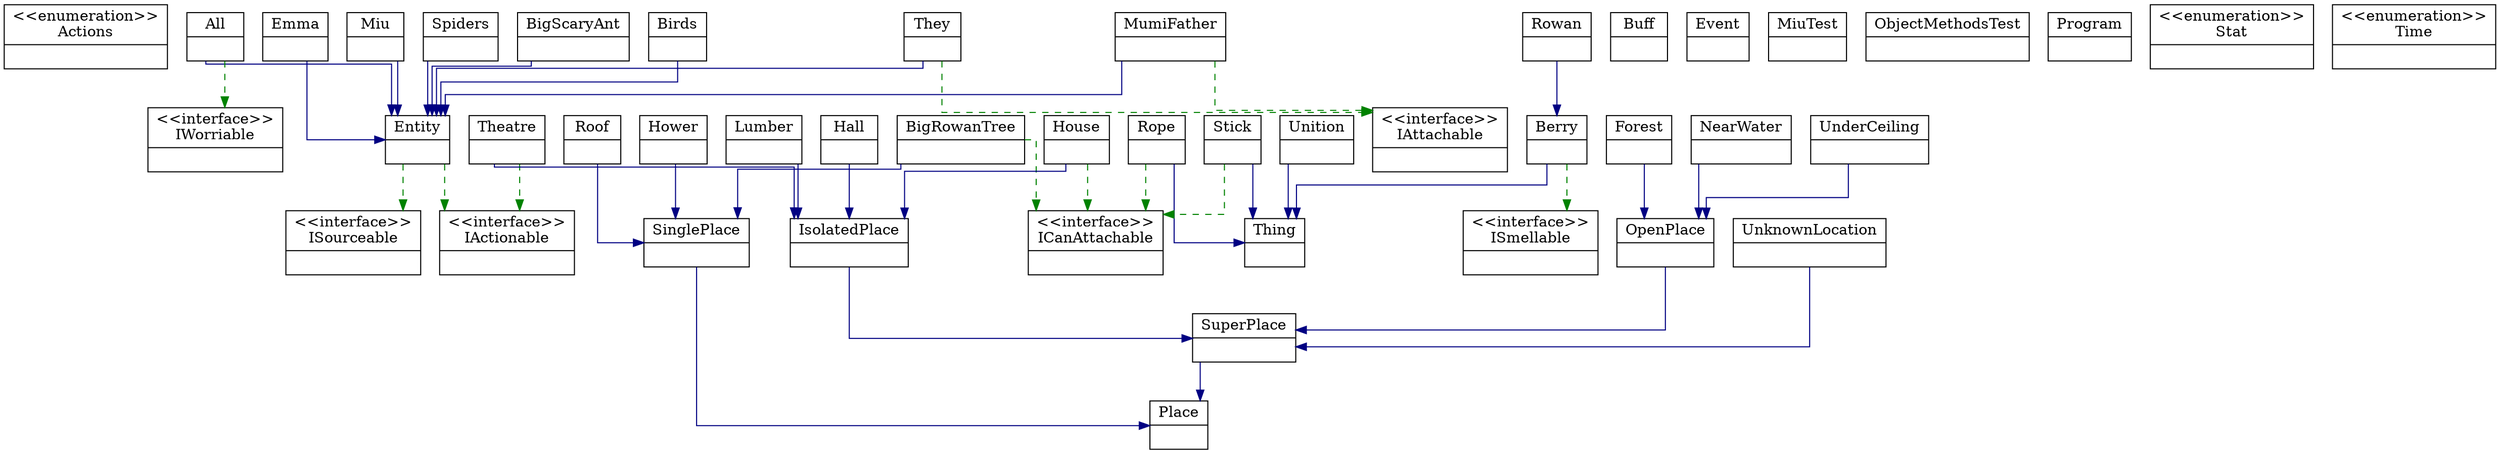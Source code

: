 digraph "src" {

splines  = ortho;
fontname = "Inconsolata";

node [colorscheme = ylgnbu4];
edge [colorscheme = dark28, dir = both];

Actions           [shape = record, label = "{ \<\<enumeration\>\>\nActions |  }"];
All               [shape = record, label = "{ All |  }"];
Berry             [shape = record, label = "{ Berry |  }"];
BigRowanTree      [shape = record, label = "{ BigRowanTree |  }"];
BigScaryAnt       [shape = record, label = "{ BigScaryAnt |  }"];
Birds             [shape = record, label = "{ Birds |  }"];
Buff              [shape = record, label = "{ Buff |  }"];
Emma              [shape = record, label = "{ Emma |  }"];
Entity            [shape = record, label = "{ Entity |  }"];
Event             [shape = record, label = "{ Event |  }"];
Forest            [shape = record, label = "{ Forest |  }"];
Hall              [shape = record, label = "{ Hall |  }"];
House             [shape = record, label = "{ House |  }"];
Hower             [shape = record, label = "{ Hower |  }"];
IActionable       [shape = record, label = "{ \<\<interface\>\>\nIActionable |  }"];
IAttachable       [shape = record, label = "{ \<\<interface\>\>\nIAttachable |  }"];
ICanAttachable    [shape = record, label = "{ \<\<interface\>\>\nICanAttachable |  }"];
ISmellable        [shape = record, label = "{ \<\<interface\>\>\nISmellable |  }"];
ISourceable       [shape = record, label = "{ \<\<interface\>\>\nISourceable |  }"];
IWorriable        [shape = record, label = "{ \<\<interface\>\>\nIWorriable |  }"];
IsolatedPlace     [shape = record, label = "{ IsolatedPlace |  }"];
Lumber            [shape = record, label = "{ Lumber |  }"];
Miu               [shape = record, label = "{ Miu |  }"];
MiuTest           [shape = record, label = "{ MiuTest |  }"];
MumiFather        [shape = record, label = "{ MumiFather |  }"];
NearWater         [shape = record, label = "{ NearWater |  }"];
ObjectMethodsTest [shape = record, label = "{ ObjectMethodsTest |  }"];
OpenPlace         [shape = record, label = "{ OpenPlace |  }"];
Place             [shape = record, label = "{ Place |  }"];
Program           [shape = record, label = "{ Program |  }"];
Roof              [shape = record, label = "{ Roof |  }"];
Rope              [shape = record, label = "{ Rope |  }"];
Rowan             [shape = record, label = "{ Rowan |  }"];
SinglePlace       [shape = record, label = "{ SinglePlace |  }"];
Spiders           [shape = record, label = "{ Spiders |  }"];
Stat              [shape = record, label = "{ \<\<enumeration\>\>\nStat |  }"];
Stick             [shape = record, label = "{ Stick |  }"];
SuperPlace        [shape = record, label = "{ SuperPlace |  }"];
Theatre           [shape = record, label = "{ Theatre |  }"];
They              [shape = record, label = "{ They |  }"];
Thing             [shape = record, label = "{ Thing |  }"];
Time              [shape = record, label = "{ \<\<enumeration\>\>\nTime |  }"];
UnderCeiling      [shape = record, label = "{ UnderCeiling |  }"];
Unition           [shape = record, label = "{ Unition |  }"];
UnknownLocation   [shape = record, label = "{ UnknownLocation |  }"];

All               -> Entity            [color = "#000082", style = solid , arrowtail = none    , arrowhead = normal  , taillabel = "", label = "", headlabel = ""];
All               -> IWorriable        [color = "#008200", style = dashed, arrowtail = none    , arrowhead = normal  , taillabel = "", label = "", headlabel = ""];
Berry             -> ISmellable        [color = "#008200", style = dashed, arrowtail = none    , arrowhead = normal  , taillabel = "", label = "", headlabel = ""];
Berry             -> Thing             [color = "#000082", style = solid , arrowtail = none    , arrowhead = normal  , taillabel = "", label = "", headlabel = ""];
BigRowanTree      -> ICanAttachable    [color = "#008200", style = dashed, arrowtail = none    , arrowhead = normal  , taillabel = "", label = "", headlabel = ""];
BigRowanTree      -> SinglePlace       [color = "#000082", style = solid , arrowtail = none    , arrowhead = normal  , taillabel = "", label = "", headlabel = ""];
BigScaryAnt       -> Entity            [color = "#000082", style = solid , arrowtail = none    , arrowhead = normal  , taillabel = "", label = "", headlabel = ""];
Birds             -> Entity            [color = "#000082", style = solid , arrowtail = none    , arrowhead = normal  , taillabel = "", label = "", headlabel = ""];
Emma              -> Entity            [color = "#000082", style = solid , arrowtail = none    , arrowhead = normal  , taillabel = "", label = "", headlabel = ""];
Entity            -> IActionable       [color = "#008200", style = dashed, arrowtail = none    , arrowhead = normal  , taillabel = "", label = "", headlabel = ""];
Entity            -> ISourceable       [color = "#008200", style = dashed, arrowtail = none    , arrowhead = normal  , taillabel = "", label = "", headlabel = ""];
Forest            -> OpenPlace         [color = "#000082", style = solid , arrowtail = none    , arrowhead = normal  , taillabel = "", label = "", headlabel = ""];
Hall              -> IsolatedPlace     [color = "#000082", style = solid , arrowtail = none    , arrowhead = normal  , taillabel = "", label = "", headlabel = ""];
House             -> ICanAttachable    [color = "#008200", style = dashed, arrowtail = none    , arrowhead = normal  , taillabel = "", label = "", headlabel = ""];
House             -> IsolatedPlace     [color = "#000082", style = solid , arrowtail = none    , arrowhead = normal  , taillabel = "", label = "", headlabel = ""];
Hower             -> SinglePlace       [color = "#000082", style = solid , arrowtail = none    , arrowhead = normal  , taillabel = "", label = "", headlabel = ""];
IsolatedPlace     -> SuperPlace        [color = "#000082", style = solid , arrowtail = none    , arrowhead = normal  , taillabel = "", label = "", headlabel = ""];
Lumber            -> IsolatedPlace     [color = "#000082", style = solid , arrowtail = none    , arrowhead = normal  , taillabel = "", label = "", headlabel = ""];
Miu               -> Entity            [color = "#000082", style = solid , arrowtail = none    , arrowhead = normal  , taillabel = "", label = "", headlabel = ""];
MumiFather        -> Entity            [color = "#000082", style = solid , arrowtail = none    , arrowhead = normal  , taillabel = "", label = "", headlabel = ""];
MumiFather        -> IAttachable       [color = "#008200", style = dashed, arrowtail = none    , arrowhead = normal  , taillabel = "", label = "", headlabel = ""];
NearWater         -> OpenPlace         [color = "#000082", style = solid , arrowtail = none    , arrowhead = normal  , taillabel = "", label = "", headlabel = ""];
OpenPlace         -> SuperPlace        [color = "#000082", style = solid , arrowtail = none    , arrowhead = normal  , taillabel = "", label = "", headlabel = ""];
Roof              -> SinglePlace       [color = "#000082", style = solid , arrowtail = none    , arrowhead = normal  , taillabel = "", label = "", headlabel = ""];
Rope              -> ICanAttachable    [color = "#008200", style = dashed, arrowtail = none    , arrowhead = normal  , taillabel = "", label = "", headlabel = ""];
Rope              -> Thing             [color = "#000082", style = solid , arrowtail = none    , arrowhead = normal  , taillabel = "", label = "", headlabel = ""];
Rowan             -> Berry             [color = "#000082", style = solid , arrowtail = none    , arrowhead = normal  , taillabel = "", label = "", headlabel = ""];
SinglePlace       -> Place             [color = "#000082", style = solid , arrowtail = none    , arrowhead = normal  , taillabel = "", label = "", headlabel = ""];
Spiders           -> Entity            [color = "#000082", style = solid , arrowtail = none    , arrowhead = normal  , taillabel = "", label = "", headlabel = ""];
Stick             -> ICanAttachable    [color = "#008200", style = dashed, arrowtail = none    , arrowhead = normal  , taillabel = "", label = "", headlabel = ""];
Stick             -> Thing             [color = "#000082", style = solid , arrowtail = none    , arrowhead = normal  , taillabel = "", label = "", headlabel = ""];
SuperPlace        -> Place             [color = "#000082", style = solid , arrowtail = none    , arrowhead = normal  , taillabel = "", label = "", headlabel = ""];
Theatre           -> IActionable       [color = "#008200", style = dashed, arrowtail = none    , arrowhead = normal  , taillabel = "", label = "", headlabel = ""];
Theatre           -> IsolatedPlace     [color = "#000082", style = solid , arrowtail = none    , arrowhead = normal  , taillabel = "", label = "", headlabel = ""];
They              -> Entity            [color = "#000082", style = solid , arrowtail = none    , arrowhead = normal  , taillabel = "", label = "", headlabel = ""];
They              -> IAttachable       [color = "#008200", style = dashed, arrowtail = none    , arrowhead = normal  , taillabel = "", label = "", headlabel = ""];
UnderCeiling      -> OpenPlace         [color = "#000082", style = solid , arrowtail = none    , arrowhead = normal  , taillabel = "", label = "", headlabel = ""];
Unition           -> Thing             [color = "#000082", style = solid , arrowtail = none    , arrowhead = normal  , taillabel = "", label = "", headlabel = ""];
UnknownLocation   -> SuperPlace        [color = "#000082", style = solid , arrowtail = none    , arrowhead = normal  , taillabel = "", label = "", headlabel = ""];

}
